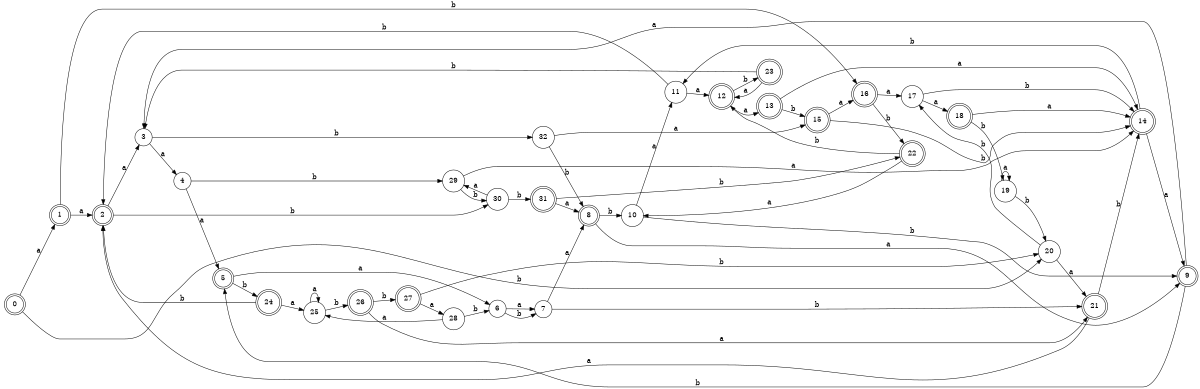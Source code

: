 digraph n27_1 {
__start0 [label="" shape="none"];

rankdir=LR;
size="8,5";

s0 [style="rounded,filled", color="black", fillcolor="white" shape="doublecircle", label="0"];
s1 [style="rounded,filled", color="black", fillcolor="white" shape="doublecircle", label="1"];
s2 [style="rounded,filled", color="black", fillcolor="white" shape="doublecircle", label="2"];
s3 [style="filled", color="black", fillcolor="white" shape="circle", label="3"];
s4 [style="filled", color="black", fillcolor="white" shape="circle", label="4"];
s5 [style="rounded,filled", color="black", fillcolor="white" shape="doublecircle", label="5"];
s6 [style="filled", color="black", fillcolor="white" shape="circle", label="6"];
s7 [style="filled", color="black", fillcolor="white" shape="circle", label="7"];
s8 [style="rounded,filled", color="black", fillcolor="white" shape="doublecircle", label="8"];
s9 [style="rounded,filled", color="black", fillcolor="white" shape="doublecircle", label="9"];
s10 [style="filled", color="black", fillcolor="white" shape="circle", label="10"];
s11 [style="filled", color="black", fillcolor="white" shape="circle", label="11"];
s12 [style="rounded,filled", color="black", fillcolor="white" shape="doublecircle", label="12"];
s13 [style="rounded,filled", color="black", fillcolor="white" shape="doublecircle", label="13"];
s14 [style="rounded,filled", color="black", fillcolor="white" shape="doublecircle", label="14"];
s15 [style="rounded,filled", color="black", fillcolor="white" shape="doublecircle", label="15"];
s16 [style="rounded,filled", color="black", fillcolor="white" shape="doublecircle", label="16"];
s17 [style="filled", color="black", fillcolor="white" shape="circle", label="17"];
s18 [style="rounded,filled", color="black", fillcolor="white" shape="doublecircle", label="18"];
s19 [style="filled", color="black", fillcolor="white" shape="circle", label="19"];
s20 [style="filled", color="black", fillcolor="white" shape="circle", label="20"];
s21 [style="rounded,filled", color="black", fillcolor="white" shape="doublecircle", label="21"];
s22 [style="rounded,filled", color="black", fillcolor="white" shape="doublecircle", label="22"];
s23 [style="rounded,filled", color="black", fillcolor="white" shape="doublecircle", label="23"];
s24 [style="rounded,filled", color="black", fillcolor="white" shape="doublecircle", label="24"];
s25 [style="filled", color="black", fillcolor="white" shape="circle", label="25"];
s26 [style="rounded,filled", color="black", fillcolor="white" shape="doublecircle", label="26"];
s27 [style="rounded,filled", color="black", fillcolor="white" shape="doublecircle", label="27"];
s28 [style="filled", color="black", fillcolor="white" shape="circle", label="28"];
s29 [style="filled", color="black", fillcolor="white" shape="circle", label="29"];
s30 [style="filled", color="black", fillcolor="white" shape="circle", label="30"];
s31 [style="rounded,filled", color="black", fillcolor="white" shape="doublecircle", label="31"];
s32 [style="filled", color="black", fillcolor="white" shape="circle", label="32"];
s0 -> s1 [label="a"];
s0 -> s20 [label="b"];
s1 -> s2 [label="a"];
s1 -> s16 [label="b"];
s2 -> s3 [label="a"];
s2 -> s30 [label="b"];
s3 -> s4 [label="a"];
s3 -> s32 [label="b"];
s4 -> s5 [label="a"];
s4 -> s29 [label="b"];
s5 -> s6 [label="a"];
s5 -> s24 [label="b"];
s6 -> s7 [label="a"];
s6 -> s7 [label="b"];
s7 -> s8 [label="a"];
s7 -> s21 [label="b"];
s8 -> s9 [label="a"];
s8 -> s10 [label="b"];
s9 -> s3 [label="a"];
s9 -> s5 [label="b"];
s10 -> s11 [label="a"];
s10 -> s9 [label="b"];
s11 -> s12 [label="a"];
s11 -> s2 [label="b"];
s12 -> s13 [label="a"];
s12 -> s23 [label="b"];
s13 -> s14 [label="a"];
s13 -> s15 [label="b"];
s14 -> s9 [label="a"];
s14 -> s11 [label="b"];
s15 -> s16 [label="a"];
s15 -> s14 [label="b"];
s16 -> s17 [label="a"];
s16 -> s22 [label="b"];
s17 -> s18 [label="a"];
s17 -> s14 [label="b"];
s18 -> s14 [label="a"];
s18 -> s19 [label="b"];
s19 -> s19 [label="a"];
s19 -> s20 [label="b"];
s20 -> s21 [label="a"];
s20 -> s17 [label="b"];
s21 -> s2 [label="a"];
s21 -> s14 [label="b"];
s22 -> s10 [label="a"];
s22 -> s12 [label="b"];
s23 -> s12 [label="a"];
s23 -> s3 [label="b"];
s24 -> s25 [label="a"];
s24 -> s2 [label="b"];
s25 -> s25 [label="a"];
s25 -> s26 [label="b"];
s26 -> s21 [label="a"];
s26 -> s27 [label="b"];
s27 -> s28 [label="a"];
s27 -> s20 [label="b"];
s28 -> s25 [label="a"];
s28 -> s6 [label="b"];
s29 -> s14 [label="a"];
s29 -> s30 [label="b"];
s30 -> s29 [label="a"];
s30 -> s31 [label="b"];
s31 -> s8 [label="a"];
s31 -> s22 [label="b"];
s32 -> s15 [label="a"];
s32 -> s8 [label="b"];

}